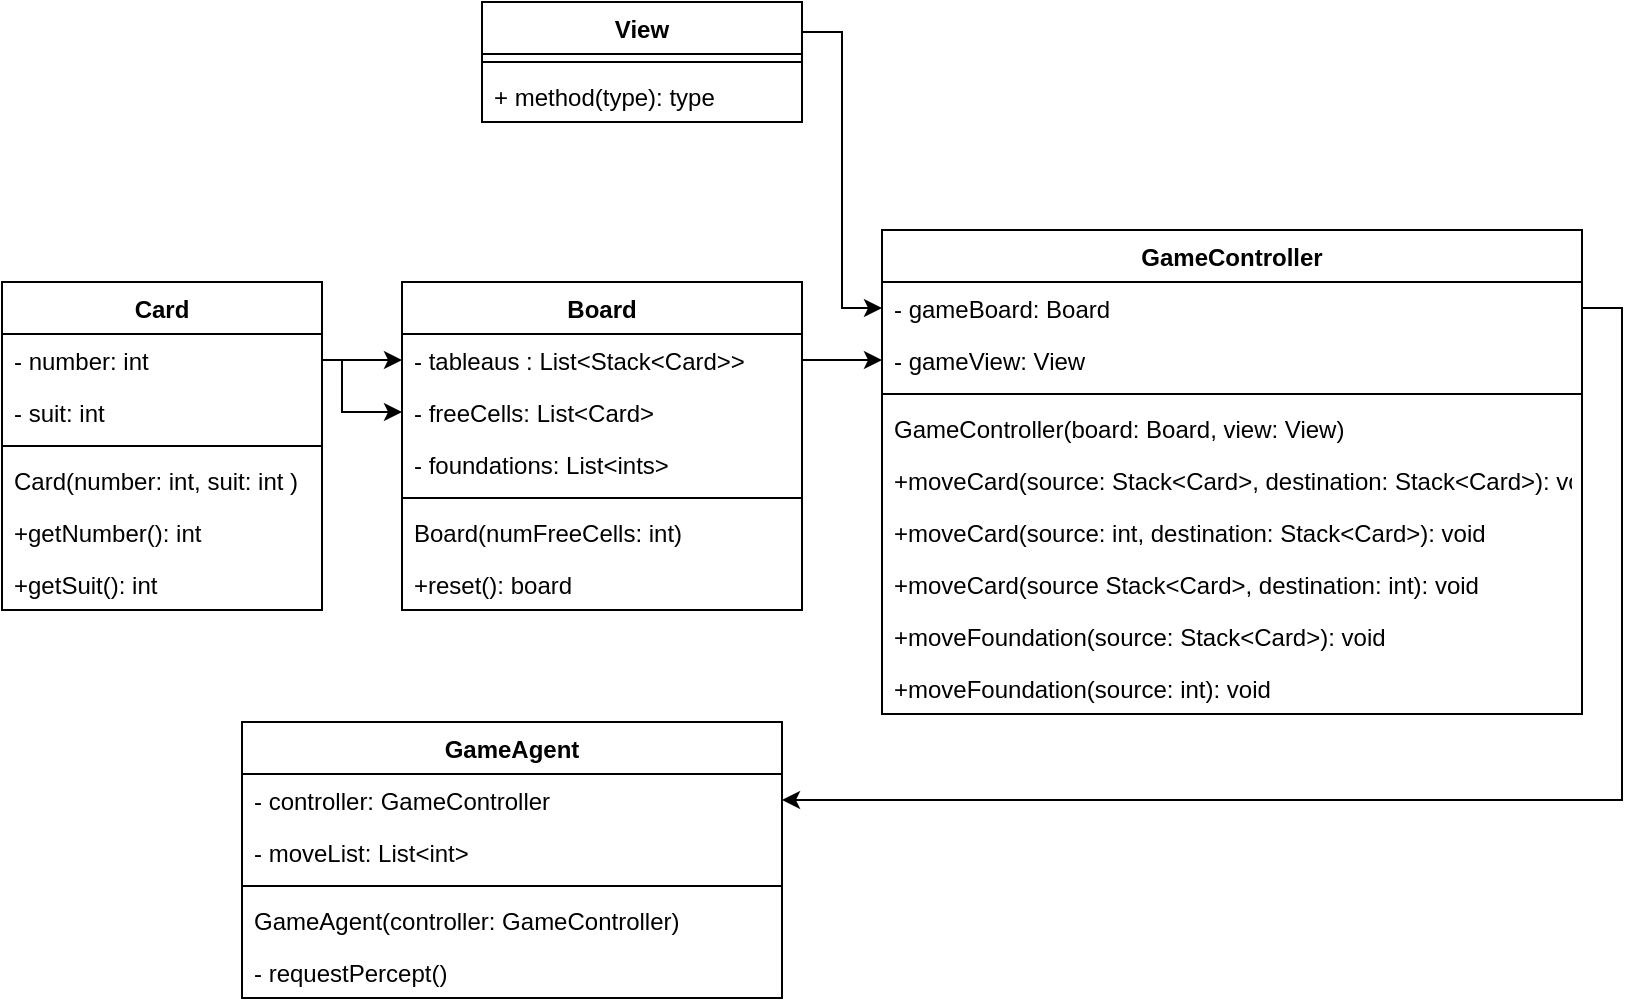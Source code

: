 <mxfile version="20.8.17" type="device"><diagram name="General Overview" id="LK1h2GTAjDa6l90xB2GM"><mxGraphModel dx="934" dy="644" grid="1" gridSize="10" guides="1" tooltips="1" connect="1" arrows="1" fold="1" page="1" pageScale="1" pageWidth="850" pageHeight="1100" math="0" shadow="0"><root><mxCell id="0"/><mxCell id="1" parent="0"/><mxCell id="2Orxm3HJHTEa6bugGMiY-1" value="Card" style="swimlane;fontStyle=1;align=center;verticalAlign=top;childLayout=stackLayout;horizontal=1;startSize=26;horizontalStack=0;resizeParent=1;resizeParentMax=0;resizeLast=0;collapsible=1;marginBottom=0;" vertex="1" parent="1"><mxGeometry x="10" y="180" width="160" height="164" as="geometry"/></mxCell><mxCell id="2Orxm3HJHTEa6bugGMiY-2" value="- number: int" style="text;strokeColor=none;fillColor=none;align=left;verticalAlign=top;spacingLeft=4;spacingRight=4;overflow=hidden;rotatable=0;points=[[0,0.5],[1,0.5]];portConstraint=eastwest;" vertex="1" parent="2Orxm3HJHTEa6bugGMiY-1"><mxGeometry y="26" width="160" height="26" as="geometry"/></mxCell><mxCell id="2Orxm3HJHTEa6bugGMiY-5" value="- suit: int" style="text;strokeColor=none;fillColor=none;align=left;verticalAlign=top;spacingLeft=4;spacingRight=4;overflow=hidden;rotatable=0;points=[[0,0.5],[1,0.5]];portConstraint=eastwest;" vertex="1" parent="2Orxm3HJHTEa6bugGMiY-1"><mxGeometry y="52" width="160" height="26" as="geometry"/></mxCell><mxCell id="2Orxm3HJHTEa6bugGMiY-3" value="" style="line;strokeWidth=1;fillColor=none;align=left;verticalAlign=middle;spacingTop=-1;spacingLeft=3;spacingRight=3;rotatable=0;labelPosition=right;points=[];portConstraint=eastwest;strokeColor=inherit;" vertex="1" parent="2Orxm3HJHTEa6bugGMiY-1"><mxGeometry y="78" width="160" height="8" as="geometry"/></mxCell><mxCell id="2Orxm3HJHTEa6bugGMiY-4" value="Card(number: int, suit: int )" style="text;strokeColor=none;fillColor=none;align=left;verticalAlign=top;spacingLeft=4;spacingRight=4;overflow=hidden;rotatable=0;points=[[0,0.5],[1,0.5]];portConstraint=eastwest;" vertex="1" parent="2Orxm3HJHTEa6bugGMiY-1"><mxGeometry y="86" width="160" height="26" as="geometry"/></mxCell><mxCell id="2Orxm3HJHTEa6bugGMiY-6" value="+getNumber(): int   " style="text;strokeColor=none;fillColor=none;align=left;verticalAlign=top;spacingLeft=4;spacingRight=4;overflow=hidden;rotatable=0;points=[[0,0.5],[1,0.5]];portConstraint=eastwest;" vertex="1" parent="2Orxm3HJHTEa6bugGMiY-1"><mxGeometry y="112" width="160" height="26" as="geometry"/></mxCell><mxCell id="2Orxm3HJHTEa6bugGMiY-7" value="+getSuit(): int" style="text;strokeColor=none;fillColor=none;align=left;verticalAlign=top;spacingLeft=4;spacingRight=4;overflow=hidden;rotatable=0;points=[[0,0.5],[1,0.5]];portConstraint=eastwest;" vertex="1" parent="2Orxm3HJHTEa6bugGMiY-1"><mxGeometry y="138" width="160" height="26" as="geometry"/></mxCell><mxCell id="2Orxm3HJHTEa6bugGMiY-8" value="Board" style="swimlane;fontStyle=1;align=center;verticalAlign=top;childLayout=stackLayout;horizontal=1;startSize=26;horizontalStack=0;resizeParent=1;resizeParentMax=0;resizeLast=0;collapsible=1;marginBottom=0;" vertex="1" parent="1"><mxGeometry x="210" y="180" width="200" height="164" as="geometry"/></mxCell><mxCell id="2Orxm3HJHTEa6bugGMiY-9" value="- tableaus : List&lt;Stack&lt;Card&gt;&gt;" style="text;strokeColor=none;fillColor=none;align=left;verticalAlign=top;spacingLeft=4;spacingRight=4;overflow=hidden;rotatable=0;points=[[0,0.5],[1,0.5]];portConstraint=eastwest;" vertex="1" parent="2Orxm3HJHTEa6bugGMiY-8"><mxGeometry y="26" width="200" height="26" as="geometry"/></mxCell><mxCell id="2Orxm3HJHTEa6bugGMiY-10" value="- freeCells: List&lt;Card&gt;" style="text;strokeColor=none;fillColor=none;align=left;verticalAlign=top;spacingLeft=4;spacingRight=4;overflow=hidden;rotatable=0;points=[[0,0.5],[1,0.5]];portConstraint=eastwest;" vertex="1" parent="2Orxm3HJHTEa6bugGMiY-8"><mxGeometry y="52" width="200" height="26" as="geometry"/></mxCell><mxCell id="2Orxm3HJHTEa6bugGMiY-18" value="- foundations: List&lt;ints&gt;" style="text;strokeColor=none;fillColor=none;align=left;verticalAlign=top;spacingLeft=4;spacingRight=4;overflow=hidden;rotatable=0;points=[[0,0.5],[1,0.5]];portConstraint=eastwest;" vertex="1" parent="2Orxm3HJHTEa6bugGMiY-8"><mxGeometry y="78" width="200" height="26" as="geometry"/></mxCell><mxCell id="2Orxm3HJHTEa6bugGMiY-11" value="" style="line;strokeWidth=1;fillColor=none;align=left;verticalAlign=middle;spacingTop=-1;spacingLeft=3;spacingRight=3;rotatable=0;labelPosition=right;points=[];portConstraint=eastwest;strokeColor=inherit;" vertex="1" parent="2Orxm3HJHTEa6bugGMiY-8"><mxGeometry y="104" width="200" height="8" as="geometry"/></mxCell><mxCell id="2Orxm3HJHTEa6bugGMiY-12" value="Board(numFreeCells: int)" style="text;strokeColor=none;fillColor=none;align=left;verticalAlign=top;spacingLeft=4;spacingRight=4;overflow=hidden;rotatable=0;points=[[0,0.5],[1,0.5]];portConstraint=eastwest;" vertex="1" parent="2Orxm3HJHTEa6bugGMiY-8"><mxGeometry y="112" width="200" height="26" as="geometry"/></mxCell><mxCell id="2Orxm3HJHTEa6bugGMiY-13" value="+reset(): board" style="text;strokeColor=none;fillColor=none;align=left;verticalAlign=top;spacingLeft=4;spacingRight=4;overflow=hidden;rotatable=0;points=[[0,0.5],[1,0.5]];portConstraint=eastwest;" vertex="1" parent="2Orxm3HJHTEa6bugGMiY-8"><mxGeometry y="138" width="200" height="26" as="geometry"/></mxCell><mxCell id="2Orxm3HJHTEa6bugGMiY-22" style="edgeStyle=orthogonalEdgeStyle;rounded=0;orthogonalLoop=1;jettySize=auto;html=1;exitX=1;exitY=0.5;exitDx=0;exitDy=0;entryX=0;entryY=0.5;entryDx=0;entryDy=0;" edge="1" parent="1" source="2Orxm3HJHTEa6bugGMiY-2" target="2Orxm3HJHTEa6bugGMiY-10"><mxGeometry relative="1" as="geometry"><Array as="points"><mxPoint x="180" y="219"/><mxPoint x="180" y="245"/></Array></mxGeometry></mxCell><mxCell id="2Orxm3HJHTEa6bugGMiY-24" style="edgeStyle=orthogonalEdgeStyle;rounded=0;orthogonalLoop=1;jettySize=auto;html=1;exitX=1;exitY=0.5;exitDx=0;exitDy=0;entryX=0;entryY=0.5;entryDx=0;entryDy=0;" edge="1" parent="1" source="2Orxm3HJHTEa6bugGMiY-2" target="2Orxm3HJHTEa6bugGMiY-9"><mxGeometry relative="1" as="geometry"/></mxCell><mxCell id="2Orxm3HJHTEa6bugGMiY-30" value="GameController" style="swimlane;fontStyle=1;align=center;verticalAlign=top;childLayout=stackLayout;horizontal=1;startSize=26;horizontalStack=0;resizeParent=1;resizeParentMax=0;resizeLast=0;collapsible=1;marginBottom=0;" vertex="1" parent="1"><mxGeometry x="450" y="154" width="350" height="242" as="geometry"/></mxCell><mxCell id="2Orxm3HJHTEa6bugGMiY-45" value="- gameBoard: Board" style="text;strokeColor=none;fillColor=none;align=left;verticalAlign=top;spacingLeft=4;spacingRight=4;overflow=hidden;rotatable=0;points=[[0,0.5],[1,0.5]];portConstraint=eastwest;" vertex="1" parent="2Orxm3HJHTEa6bugGMiY-30"><mxGeometry y="26" width="350" height="26" as="geometry"/></mxCell><mxCell id="2Orxm3HJHTEa6bugGMiY-31" value="- gameView: View" style="text;strokeColor=none;fillColor=none;align=left;verticalAlign=top;spacingLeft=4;spacingRight=4;overflow=hidden;rotatable=0;points=[[0,0.5],[1,0.5]];portConstraint=eastwest;" vertex="1" parent="2Orxm3HJHTEa6bugGMiY-30"><mxGeometry y="52" width="350" height="26" as="geometry"/></mxCell><mxCell id="2Orxm3HJHTEa6bugGMiY-32" value="" style="line;strokeWidth=1;fillColor=none;align=left;verticalAlign=middle;spacingTop=-1;spacingLeft=3;spacingRight=3;rotatable=0;labelPosition=right;points=[];portConstraint=eastwest;strokeColor=inherit;" vertex="1" parent="2Orxm3HJHTEa6bugGMiY-30"><mxGeometry y="78" width="350" height="8" as="geometry"/></mxCell><mxCell id="2Orxm3HJHTEa6bugGMiY-33" value="GameController(board: Board, view: View)" style="text;strokeColor=none;fillColor=none;align=left;verticalAlign=top;spacingLeft=4;spacingRight=4;overflow=hidden;rotatable=0;points=[[0,0.5],[1,0.5]];portConstraint=eastwest;" vertex="1" parent="2Orxm3HJHTEa6bugGMiY-30"><mxGeometry y="86" width="350" height="26" as="geometry"/></mxCell><mxCell id="2Orxm3HJHTEa6bugGMiY-35" value="+moveCard(source: Stack&lt;Card&gt;, destination: Stack&lt;Card&gt;): void" style="text;strokeColor=none;fillColor=none;align=left;verticalAlign=top;spacingLeft=4;spacingRight=4;overflow=hidden;rotatable=0;points=[[0,0.5],[1,0.5]];portConstraint=eastwest;" vertex="1" parent="2Orxm3HJHTEa6bugGMiY-30"><mxGeometry y="112" width="350" height="26" as="geometry"/></mxCell><mxCell id="2Orxm3HJHTEa6bugGMiY-36" value="+moveCard(source: int, destination: Stack&lt;Card&gt;): void" style="text;strokeColor=none;fillColor=none;align=left;verticalAlign=top;spacingLeft=4;spacingRight=4;overflow=hidden;rotatable=0;points=[[0,0.5],[1,0.5]];portConstraint=eastwest;" vertex="1" parent="2Orxm3HJHTEa6bugGMiY-30"><mxGeometry y="138" width="350" height="26" as="geometry"/></mxCell><mxCell id="2Orxm3HJHTEa6bugGMiY-37" value="+moveCard(source Stack&lt;Card&gt;, destination: int): void" style="text;strokeColor=none;fillColor=none;align=left;verticalAlign=top;spacingLeft=4;spacingRight=4;overflow=hidden;rotatable=0;points=[[0,0.5],[1,0.5]];portConstraint=eastwest;" vertex="1" parent="2Orxm3HJHTEa6bugGMiY-30"><mxGeometry y="164" width="350" height="26" as="geometry"/></mxCell><mxCell id="2Orxm3HJHTEa6bugGMiY-39" value="+moveFoundation(source: Stack&lt;Card&gt;): void" style="text;strokeColor=none;fillColor=none;align=left;verticalAlign=top;spacingLeft=4;spacingRight=4;overflow=hidden;rotatable=0;points=[[0,0.5],[1,0.5]];portConstraint=eastwest;" vertex="1" parent="2Orxm3HJHTEa6bugGMiY-30"><mxGeometry y="190" width="350" height="26" as="geometry"/></mxCell><mxCell id="2Orxm3HJHTEa6bugGMiY-54" value="+moveFoundation(source: int): void" style="text;strokeColor=none;fillColor=none;align=left;verticalAlign=top;spacingLeft=4;spacingRight=4;overflow=hidden;rotatable=0;points=[[0,0.5],[1,0.5]];portConstraint=eastwest;" vertex="1" parent="2Orxm3HJHTEa6bugGMiY-30"><mxGeometry y="216" width="350" height="26" as="geometry"/></mxCell><mxCell id="2Orxm3HJHTEa6bugGMiY-34" style="edgeStyle=orthogonalEdgeStyle;rounded=0;orthogonalLoop=1;jettySize=auto;html=1;exitX=1;exitY=0.5;exitDx=0;exitDy=0;entryX=0;entryY=0.5;entryDx=0;entryDy=0;" edge="1" parent="1" source="2Orxm3HJHTEa6bugGMiY-9" target="2Orxm3HJHTEa6bugGMiY-31"><mxGeometry relative="1" as="geometry"/></mxCell><mxCell id="2Orxm3HJHTEa6bugGMiY-46" style="edgeStyle=orthogonalEdgeStyle;rounded=0;orthogonalLoop=1;jettySize=auto;html=1;exitX=1;exitY=0.25;exitDx=0;exitDy=0;entryX=0;entryY=0.5;entryDx=0;entryDy=0;" edge="1" parent="1" source="2Orxm3HJHTEa6bugGMiY-40" target="2Orxm3HJHTEa6bugGMiY-45"><mxGeometry relative="1" as="geometry"/></mxCell><mxCell id="2Orxm3HJHTEa6bugGMiY-40" value="View" style="swimlane;fontStyle=1;align=center;verticalAlign=top;childLayout=stackLayout;horizontal=1;startSize=26;horizontalStack=0;resizeParent=1;resizeParentMax=0;resizeLast=0;collapsible=1;marginBottom=0;" vertex="1" parent="1"><mxGeometry x="250" y="40" width="160" height="60" as="geometry"/></mxCell><mxCell id="2Orxm3HJHTEa6bugGMiY-42" value="" style="line;strokeWidth=1;fillColor=none;align=left;verticalAlign=middle;spacingTop=-1;spacingLeft=3;spacingRight=3;rotatable=0;labelPosition=right;points=[];portConstraint=eastwest;strokeColor=inherit;" vertex="1" parent="2Orxm3HJHTEa6bugGMiY-40"><mxGeometry y="26" width="160" height="8" as="geometry"/></mxCell><mxCell id="2Orxm3HJHTEa6bugGMiY-43" value="+ method(type): type" style="text;strokeColor=none;fillColor=none;align=left;verticalAlign=top;spacingLeft=4;spacingRight=4;overflow=hidden;rotatable=0;points=[[0,0.5],[1,0.5]];portConstraint=eastwest;" vertex="1" parent="2Orxm3HJHTEa6bugGMiY-40"><mxGeometry y="34" width="160" height="26" as="geometry"/></mxCell><mxCell id="2Orxm3HJHTEa6bugGMiY-47" value="GameAgent" style="swimlane;fontStyle=1;align=center;verticalAlign=top;childLayout=stackLayout;horizontal=1;startSize=26;horizontalStack=0;resizeParent=1;resizeParentMax=0;resizeLast=0;collapsible=1;marginBottom=0;" vertex="1" parent="1"><mxGeometry x="130" y="400" width="270" height="138" as="geometry"/></mxCell><mxCell id="2Orxm3HJHTEa6bugGMiY-51" value="- controller: GameController" style="text;strokeColor=none;fillColor=none;align=left;verticalAlign=top;spacingLeft=4;spacingRight=4;overflow=hidden;rotatable=0;points=[[0,0.5],[1,0.5]];portConstraint=eastwest;" vertex="1" parent="2Orxm3HJHTEa6bugGMiY-47"><mxGeometry y="26" width="270" height="26" as="geometry"/></mxCell><mxCell id="2Orxm3HJHTEa6bugGMiY-55" value="- moveList: List&lt;int&gt;" style="text;strokeColor=none;fillColor=none;align=left;verticalAlign=top;spacingLeft=4;spacingRight=4;overflow=hidden;rotatable=0;points=[[0,0.5],[1,0.5]];portConstraint=eastwest;" vertex="1" parent="2Orxm3HJHTEa6bugGMiY-47"><mxGeometry y="52" width="270" height="26" as="geometry"/></mxCell><mxCell id="2Orxm3HJHTEa6bugGMiY-49" value="" style="line;strokeWidth=1;fillColor=none;align=left;verticalAlign=middle;spacingTop=-1;spacingLeft=3;spacingRight=3;rotatable=0;labelPosition=right;points=[];portConstraint=eastwest;strokeColor=inherit;" vertex="1" parent="2Orxm3HJHTEa6bugGMiY-47"><mxGeometry y="78" width="270" height="8" as="geometry"/></mxCell><mxCell id="2Orxm3HJHTEa6bugGMiY-50" value="GameAgent(controller: GameController)" style="text;strokeColor=none;fillColor=none;align=left;verticalAlign=top;spacingLeft=4;spacingRight=4;overflow=hidden;rotatable=0;points=[[0,0.5],[1,0.5]];portConstraint=eastwest;" vertex="1" parent="2Orxm3HJHTEa6bugGMiY-47"><mxGeometry y="86" width="270" height="26" as="geometry"/></mxCell><mxCell id="2Orxm3HJHTEa6bugGMiY-57" value="- requestPercept()" style="text;strokeColor=none;fillColor=none;align=left;verticalAlign=top;spacingLeft=4;spacingRight=4;overflow=hidden;rotatable=0;points=[[0,0.5],[1,0.5]];portConstraint=eastwest;" vertex="1" parent="2Orxm3HJHTEa6bugGMiY-47"><mxGeometry y="112" width="270" height="26" as="geometry"/></mxCell><mxCell id="2Orxm3HJHTEa6bugGMiY-56" style="edgeStyle=orthogonalEdgeStyle;rounded=0;orthogonalLoop=1;jettySize=auto;html=1;exitX=1;exitY=0.5;exitDx=0;exitDy=0;entryX=1;entryY=0.5;entryDx=0;entryDy=0;" edge="1" parent="1" source="2Orxm3HJHTEa6bugGMiY-45" target="2Orxm3HJHTEa6bugGMiY-51"><mxGeometry relative="1" as="geometry"/></mxCell></root></mxGraphModel></diagram></mxfile>